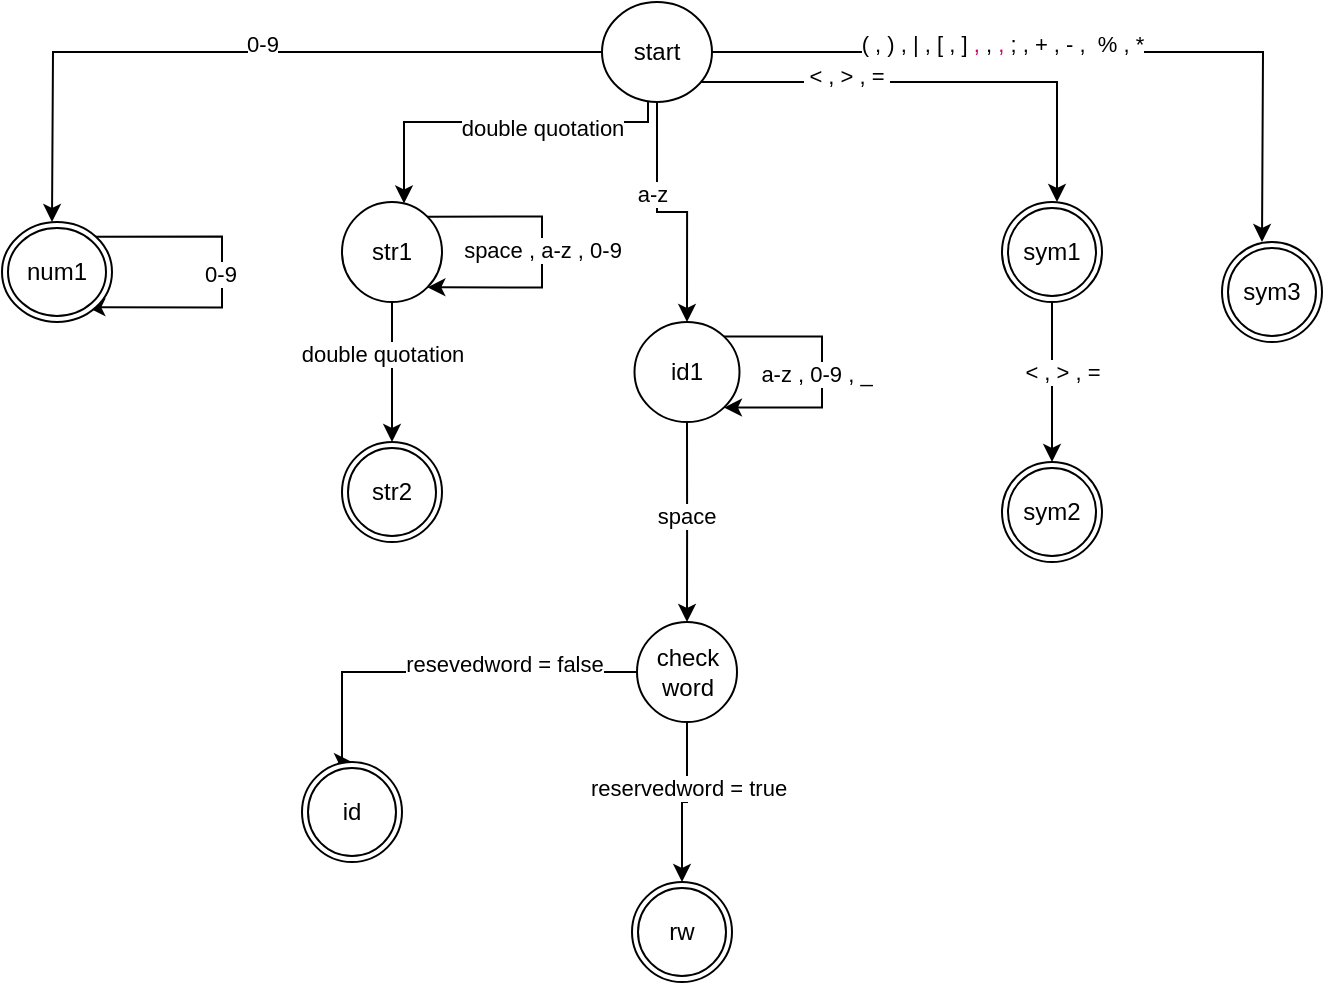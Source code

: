 <mxfile version="24.1.0" type="device">
  <diagram name="Page-1" id="mHdb2oYvGYssXOsI-dGc">
    <mxGraphModel dx="734" dy="505" grid="1" gridSize="10" guides="1" tooltips="1" connect="1" arrows="1" fold="1" page="1" pageScale="1" pageWidth="850" pageHeight="1100" math="0" shadow="0">
      <root>
        <mxCell id="0" />
        <mxCell id="1" parent="0" />
        <mxCell id="XuiR7fqwGl4kWOllmudi-7" style="edgeStyle=orthogonalEdgeStyle;rounded=0;orthogonalLoop=1;jettySize=auto;html=1;" parent="1" source="XuiR7fqwGl4kWOllmudi-6" edge="1">
          <mxGeometry relative="1" as="geometry">
            <mxPoint x="95.0" y="170" as="targetPoint" />
          </mxGeometry>
        </mxCell>
        <mxCell id="XuiR7fqwGl4kWOllmudi-9" value="0-9" style="edgeLabel;html=1;align=center;verticalAlign=middle;resizable=0;points=[];" parent="XuiR7fqwGl4kWOllmudi-7" vertex="1" connectable="0">
          <mxGeometry x="-0.051" y="-4" relative="1" as="geometry">
            <mxPoint as="offset" />
          </mxGeometry>
        </mxCell>
        <mxCell id="XuiR7fqwGl4kWOllmudi-20" style="edgeStyle=orthogonalEdgeStyle;rounded=0;orthogonalLoop=1;jettySize=auto;html=1;exitX=0;exitY=1;exitDx=0;exitDy=0;" parent="1" source="XuiR7fqwGl4kWOllmudi-6" target="XuiR7fqwGl4kWOllmudi-21" edge="1">
          <mxGeometry relative="1" as="geometry">
            <mxPoint x="270" y="160" as="targetPoint" />
            <Array as="points">
              <mxPoint x="393" y="120" />
              <mxPoint x="271" y="120" />
            </Array>
          </mxGeometry>
        </mxCell>
        <mxCell id="XuiR7fqwGl4kWOllmudi-22" value="double quotation" style="edgeLabel;html=1;align=center;verticalAlign=middle;resizable=0;points=[];" parent="XuiR7fqwGl4kWOllmudi-20" vertex="1" connectable="0">
          <mxGeometry x="-0.128" y="3" relative="1" as="geometry">
            <mxPoint as="offset" />
          </mxGeometry>
        </mxCell>
        <mxCell id="XuiR7fqwGl4kWOllmudi-28" style="edgeStyle=orthogonalEdgeStyle;rounded=0;orthogonalLoop=1;jettySize=auto;html=1;" parent="1" source="XuiR7fqwGl4kWOllmudi-6" target="XuiR7fqwGl4kWOllmudi-29" edge="1">
          <mxGeometry relative="1" as="geometry">
            <mxPoint x="412.5" y="160" as="targetPoint" />
          </mxGeometry>
        </mxCell>
        <mxCell id="XuiR7fqwGl4kWOllmudi-206" value="a-z" style="edgeLabel;html=1;align=center;verticalAlign=middle;resizable=0;points=[];" parent="XuiR7fqwGl4kWOllmudi-28" vertex="1" connectable="0">
          <mxGeometry x="-0.267" y="-3" relative="1" as="geometry">
            <mxPoint as="offset" />
          </mxGeometry>
        </mxCell>
        <mxCell id="XuiR7fqwGl4kWOllmudi-228" value="" style="edgeStyle=orthogonalEdgeStyle;rounded=0;orthogonalLoop=1;jettySize=auto;html=1;" parent="1" source="XuiR7fqwGl4kWOllmudi-6" edge="1">
          <mxGeometry relative="1" as="geometry">
            <mxPoint x="597.5" y="160" as="targetPoint" />
            <Array as="points">
              <mxPoint x="597" y="100" />
            </Array>
          </mxGeometry>
        </mxCell>
        <mxCell id="XuiR7fqwGl4kWOllmudi-232" value="&amp;nbsp;&amp;lt; , &amp;gt; , =&amp;nbsp;" style="edgeLabel;html=1;align=center;verticalAlign=middle;resizable=0;points=[];" parent="XuiR7fqwGl4kWOllmudi-228" vertex="1" connectable="0">
          <mxGeometry x="-0.395" y="3" relative="1" as="geometry">
            <mxPoint as="offset" />
          </mxGeometry>
        </mxCell>
        <mxCell id="XuiR7fqwGl4kWOllmudi-237" style="edgeStyle=orthogonalEdgeStyle;rounded=0;orthogonalLoop=1;jettySize=auto;html=1;" parent="1" source="XuiR7fqwGl4kWOllmudi-6" edge="1">
          <mxGeometry relative="1" as="geometry">
            <mxPoint x="700" y="180" as="targetPoint" />
          </mxGeometry>
        </mxCell>
        <mxCell id="XuiR7fqwGl4kWOllmudi-238" value="( , ) , | , [ , ] &lt;font color=&quot;#cc0066&quot;&gt;,&lt;/font&gt; ,&lt;font color=&quot;#cc0066&quot;&gt; ,&lt;/font&gt; ; , + , - ,&amp;nbsp; % , *" style="edgeLabel;html=1;align=center;verticalAlign=middle;resizable=0;points=[];" parent="XuiR7fqwGl4kWOllmudi-237" vertex="1" connectable="0">
          <mxGeometry x="-0.22" y="4" relative="1" as="geometry">
            <mxPoint as="offset" />
          </mxGeometry>
        </mxCell>
        <mxCell id="XuiR7fqwGl4kWOllmudi-6" value="start" style="ellipse;whiteSpace=wrap;html=1;align=center;" parent="1" vertex="1">
          <mxGeometry x="370" y="60" width="55" height="50" as="geometry" />
        </mxCell>
        <mxCell id="XuiR7fqwGl4kWOllmudi-13" style="edgeStyle=orthogonalEdgeStyle;rounded=0;orthogonalLoop=1;jettySize=auto;html=1;exitX=1;exitY=0;exitDx=0;exitDy=0;entryX=1;entryY=1;entryDx=0;entryDy=0;" parent="1" edge="1">
          <mxGeometry relative="1" as="geometry">
            <mxPoint x="112.678" y="177.322" as="sourcePoint" />
            <mxPoint x="112.678" y="212.678" as="targetPoint" />
            <Array as="points">
              <mxPoint x="180" y="177" />
              <mxPoint x="180" y="213" />
            </Array>
          </mxGeometry>
        </mxCell>
        <mxCell id="XuiR7fqwGl4kWOllmudi-14" value="0-9" style="edgeLabel;html=1;align=center;verticalAlign=middle;resizable=0;points=[];" parent="XuiR7fqwGl4kWOllmudi-13" vertex="1" connectable="0">
          <mxGeometry x="0.011" y="-1" relative="1" as="geometry">
            <mxPoint as="offset" />
          </mxGeometry>
        </mxCell>
        <mxCell id="XuiR7fqwGl4kWOllmudi-25" style="edgeStyle=orthogonalEdgeStyle;rounded=0;orthogonalLoop=1;jettySize=auto;html=1;exitX=0.5;exitY=1;exitDx=0;exitDy=0;" parent="1" source="XuiR7fqwGl4kWOllmudi-21" target="XuiR7fqwGl4kWOllmudi-26" edge="1">
          <mxGeometry relative="1" as="geometry">
            <mxPoint x="264.783" y="280" as="targetPoint" />
          </mxGeometry>
        </mxCell>
        <mxCell id="XuiR7fqwGl4kWOllmudi-27" value="double quotation" style="edgeLabel;html=1;align=center;verticalAlign=middle;resizable=0;points=[];" parent="XuiR7fqwGl4kWOllmudi-25" vertex="1" connectable="0">
          <mxGeometry x="-0.258" y="-5" relative="1" as="geometry">
            <mxPoint as="offset" />
          </mxGeometry>
        </mxCell>
        <mxCell id="XuiR7fqwGl4kWOllmudi-21" value="str1" style="ellipse;whiteSpace=wrap;html=1;align=center;" parent="1" vertex="1">
          <mxGeometry x="240" y="160" width="50" height="50" as="geometry" />
        </mxCell>
        <mxCell id="XuiR7fqwGl4kWOllmudi-23" style="edgeStyle=orthogonalEdgeStyle;rounded=0;orthogonalLoop=1;jettySize=auto;html=1;exitX=1;exitY=0;exitDx=0;exitDy=0;entryX=1;entryY=1;entryDx=0;entryDy=0;" parent="1" source="XuiR7fqwGl4kWOllmudi-21" target="XuiR7fqwGl4kWOllmudi-21" edge="1">
          <mxGeometry relative="1" as="geometry">
            <Array as="points">
              <mxPoint x="340" y="167" />
              <mxPoint x="340" y="203" />
            </Array>
          </mxGeometry>
        </mxCell>
        <mxCell id="XuiR7fqwGl4kWOllmudi-24" value="space , a-z , 0-9" style="edgeLabel;html=1;align=center;verticalAlign=middle;resizable=0;points=[];" parent="XuiR7fqwGl4kWOllmudi-23" vertex="1" connectable="0">
          <mxGeometry x="-0.016" relative="1" as="geometry">
            <mxPoint as="offset" />
          </mxGeometry>
        </mxCell>
        <mxCell id="XuiR7fqwGl4kWOllmudi-26" value="str2" style="ellipse;shape=doubleEllipse;margin=3;whiteSpace=wrap;html=1;align=center;" parent="1" vertex="1">
          <mxGeometry x="240" y="280" width="50" height="50" as="geometry" />
        </mxCell>
        <mxCell id="XuiR7fqwGl4kWOllmudi-209" style="edgeStyle=orthogonalEdgeStyle;rounded=0;orthogonalLoop=1;jettySize=auto;html=1;entryX=0.5;entryY=0;entryDx=0;entryDy=0;" parent="1" source="XuiR7fqwGl4kWOllmudi-29" target="XuiR7fqwGl4kWOllmudi-212" edge="1">
          <mxGeometry relative="1" as="geometry">
            <mxPoint x="413.125" y="350" as="targetPoint" />
          </mxGeometry>
        </mxCell>
        <mxCell id="XuiR7fqwGl4kWOllmudi-211" value="space" style="edgeLabel;html=1;align=center;verticalAlign=middle;resizable=0;points=[];" parent="XuiR7fqwGl4kWOllmudi-209" vertex="1" connectable="0">
          <mxGeometry x="-0.065" y="-1" relative="1" as="geometry">
            <mxPoint as="offset" />
          </mxGeometry>
        </mxCell>
        <mxCell id="XuiR7fqwGl4kWOllmudi-29" value="id1" style="ellipse;whiteSpace=wrap;html=1;align=center;" parent="1" vertex="1">
          <mxGeometry x="386.25" y="220" width="52.5" height="50" as="geometry" />
        </mxCell>
        <mxCell id="XuiR7fqwGl4kWOllmudi-207" style="edgeStyle=orthogonalEdgeStyle;rounded=0;orthogonalLoop=1;jettySize=auto;html=1;exitX=1;exitY=0;exitDx=0;exitDy=0;entryX=1;entryY=1;entryDx=0;entryDy=0;" parent="1" source="XuiR7fqwGl4kWOllmudi-29" target="XuiR7fqwGl4kWOllmudi-29" edge="1">
          <mxGeometry relative="1" as="geometry">
            <Array as="points">
              <mxPoint x="480" y="227" />
              <mxPoint x="480" y="263" />
            </Array>
          </mxGeometry>
        </mxCell>
        <mxCell id="XuiR7fqwGl4kWOllmudi-208" value="a-z , 0-9 , _" style="edgeLabel;html=1;align=center;verticalAlign=middle;resizable=0;points=[];" parent="XuiR7fqwGl4kWOllmudi-207" vertex="1" connectable="0">
          <mxGeometry x="0.014" y="-3" relative="1" as="geometry">
            <mxPoint as="offset" />
          </mxGeometry>
        </mxCell>
        <mxCell id="XuiR7fqwGl4kWOllmudi-223" style="edgeStyle=orthogonalEdgeStyle;rounded=0;orthogonalLoop=1;jettySize=auto;html=1;exitX=0;exitY=0.5;exitDx=0;exitDy=0;entryX=0.5;entryY=0;entryDx=0;entryDy=0;" parent="1" source="XuiR7fqwGl4kWOllmudi-212" target="XuiR7fqwGl4kWOllmudi-218" edge="1">
          <mxGeometry relative="1" as="geometry">
            <Array as="points">
              <mxPoint x="240" y="395" />
              <mxPoint x="240" y="440" />
            </Array>
          </mxGeometry>
        </mxCell>
        <mxCell id="XuiR7fqwGl4kWOllmudi-224" value="resevedword = false" style="edgeLabel;html=1;align=center;verticalAlign=middle;resizable=0;points=[];" parent="XuiR7fqwGl4kWOllmudi-223" vertex="1" connectable="0">
          <mxGeometry x="-0.328" y="-4" relative="1" as="geometry">
            <mxPoint as="offset" />
          </mxGeometry>
        </mxCell>
        <mxCell id="XuiR7fqwGl4kWOllmudi-225" style="edgeStyle=orthogonalEdgeStyle;rounded=0;orthogonalLoop=1;jettySize=auto;html=1;entryX=0.5;entryY=0;entryDx=0;entryDy=0;" parent="1" source="XuiR7fqwGl4kWOllmudi-212" target="XuiR7fqwGl4kWOllmudi-215" edge="1">
          <mxGeometry relative="1" as="geometry" />
        </mxCell>
        <mxCell id="XuiR7fqwGl4kWOllmudi-226" value="reservedword = true" style="edgeLabel;html=1;align=center;verticalAlign=middle;resizable=0;points=[];" parent="XuiR7fqwGl4kWOllmudi-225" vertex="1" connectable="0">
          <mxGeometry x="-0.202" relative="1" as="geometry">
            <mxPoint as="offset" />
          </mxGeometry>
        </mxCell>
        <mxCell id="XuiR7fqwGl4kWOllmudi-212" value="check word" style="ellipse;whiteSpace=wrap;html=1;align=center;" parent="1" vertex="1">
          <mxGeometry x="387.5" y="370" width="50" height="50" as="geometry" />
        </mxCell>
        <mxCell id="XuiR7fqwGl4kWOllmudi-215" value="rw" style="ellipse;shape=doubleEllipse;margin=3;whiteSpace=wrap;html=1;align=center;" parent="1" vertex="1">
          <mxGeometry x="385" y="500" width="50" height="50" as="geometry" />
        </mxCell>
        <mxCell id="XuiR7fqwGl4kWOllmudi-218" value="id" style="ellipse;shape=doubleEllipse;margin=3;whiteSpace=wrap;html=1;align=center;" parent="1" vertex="1">
          <mxGeometry x="220" y="440" width="50" height="50" as="geometry" />
        </mxCell>
        <mxCell id="XuiR7fqwGl4kWOllmudi-235" style="edgeStyle=orthogonalEdgeStyle;rounded=0;orthogonalLoop=1;jettySize=auto;html=1;" parent="1" source="XuiR7fqwGl4kWOllmudi-231" target="XuiR7fqwGl4kWOllmudi-234" edge="1">
          <mxGeometry relative="1" as="geometry" />
        </mxCell>
        <mxCell id="XuiR7fqwGl4kWOllmudi-236" value="&amp;nbsp;&amp;lt; , &amp;gt; , =&amp;nbsp;" style="edgeLabel;html=1;align=center;verticalAlign=middle;resizable=0;points=[];" parent="XuiR7fqwGl4kWOllmudi-235" vertex="1" connectable="0">
          <mxGeometry x="-0.123" y="5" relative="1" as="geometry">
            <mxPoint as="offset" />
          </mxGeometry>
        </mxCell>
        <mxCell id="XuiR7fqwGl4kWOllmudi-231" value="sym1" style="ellipse;shape=doubleEllipse;margin=3;whiteSpace=wrap;html=1;align=center;" parent="1" vertex="1">
          <mxGeometry x="570" y="160" width="50" height="50" as="geometry" />
        </mxCell>
        <mxCell id="XuiR7fqwGl4kWOllmudi-233" value="sym3" style="ellipse;shape=doubleEllipse;margin=3;whiteSpace=wrap;html=1;align=center;" parent="1" vertex="1">
          <mxGeometry x="680" y="180" width="50" height="50" as="geometry" />
        </mxCell>
        <mxCell id="XuiR7fqwGl4kWOllmudi-234" value="sym2" style="ellipse;shape=doubleEllipse;margin=3;whiteSpace=wrap;html=1;align=center;" parent="1" vertex="1">
          <mxGeometry x="570" y="290" width="50" height="50" as="geometry" />
        </mxCell>
        <mxCell id="XuiR7fqwGl4kWOllmudi-240" value="num1" style="ellipse;shape=doubleEllipse;margin=3;whiteSpace=wrap;html=1;align=center;" parent="1" vertex="1">
          <mxGeometry x="70" y="170" width="55" height="50" as="geometry" />
        </mxCell>
      </root>
    </mxGraphModel>
  </diagram>
</mxfile>
